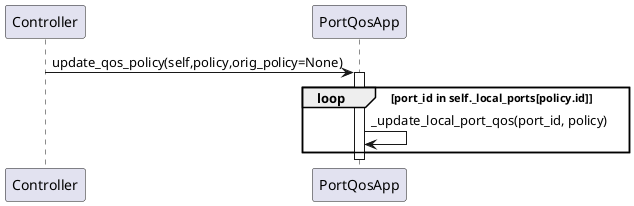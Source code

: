 @startuml  quspolicy updated
Controller->PortQosApp:update_qos_policy(self,policy,orig_policy=None)
activate PortQosApp
loop port_id in self._local_ports[policy.id]
    PortQosApp->PortQosApp:_update_local_port_qos(port_id, policy)
end
deactivate
@enduml